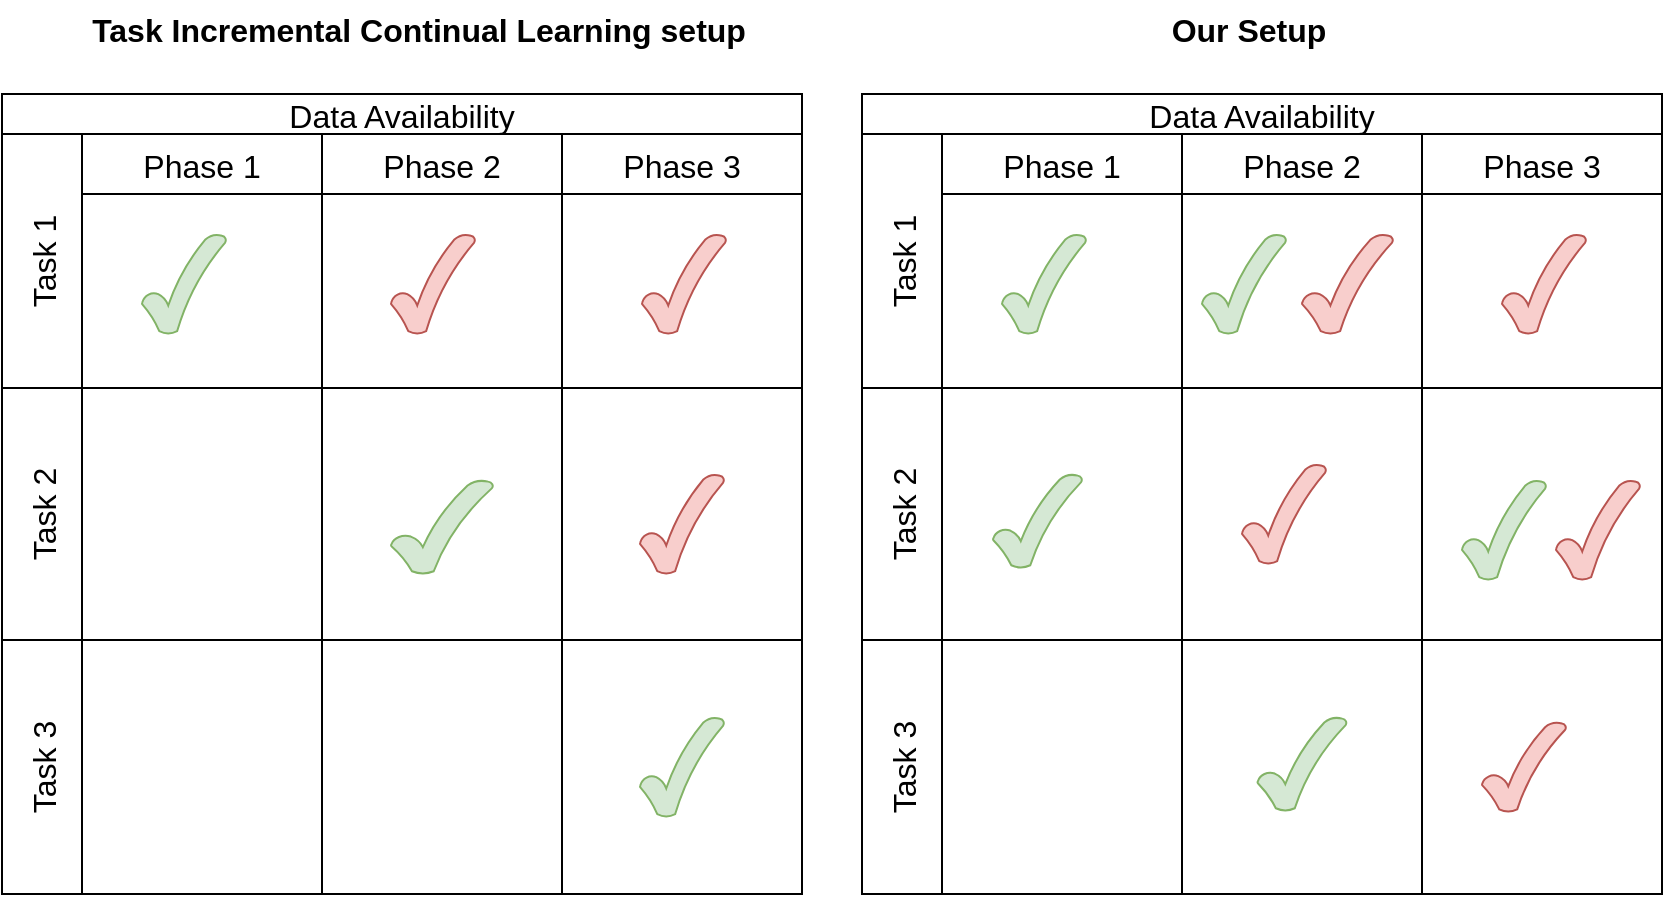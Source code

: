<mxfile version="24.5.4" type="github">
  <diagram name="Page-1" id="Sgc5ljIgetAQjRdi-y6E">
    <mxGraphModel dx="1242" dy="701" grid="1" gridSize="10" guides="1" tooltips="1" connect="1" arrows="1" fold="1" page="1" pageScale="1" pageWidth="850" pageHeight="1100" math="0" shadow="0">
      <root>
        <mxCell id="0" />
        <mxCell id="1" parent="0" />
        <mxCell id="eU74bSJVZi2-KE8Z9VMp-1" value="Data Availability" style="shape=table;childLayout=tableLayout;startSize=20;collapsible=0;recursiveResize=0;expand=0;fontSize=16;" vertex="1" parent="1">
          <mxGeometry x="7" y="80" width="400" height="400" as="geometry" />
        </mxCell>
        <mxCell id="eU74bSJVZi2-KE8Z9VMp-2" value="Task 1" style="shape=tableRow;horizontal=0;swimlaneHead=0;swimlaneBody=0;top=0;left=0;strokeColor=inherit;bottom=0;right=0;dropTarget=0;fontStyle=0;fillColor=none;points=[[0,0.5],[1,0.5]];portConstraint=eastwest;startSize=40;collapsible=0;recursiveResize=0;expand=0;fontSize=16;" vertex="1" parent="eU74bSJVZi2-KE8Z9VMp-1">
          <mxGeometry y="20" width="400" height="127" as="geometry" />
        </mxCell>
        <mxCell id="eU74bSJVZi2-KE8Z9VMp-3" value="Phase 1" style="swimlane;swimlaneHead=0;swimlaneBody=0;fontStyle=0;strokeColor=inherit;connectable=0;fillColor=none;startSize=30;collapsible=0;recursiveResize=0;expand=0;fontSize=16;" vertex="1" parent="eU74bSJVZi2-KE8Z9VMp-2">
          <mxGeometry x="40" width="120" height="127" as="geometry">
            <mxRectangle width="120" height="127" as="alternateBounds" />
          </mxGeometry>
        </mxCell>
        <mxCell id="eU74bSJVZi2-KE8Z9VMp-16" value="" style="verticalLabelPosition=bottom;verticalAlign=top;html=1;shape=mxgraph.basic.tick;fillColor=#d5e8d4;strokeColor=#82b366;" vertex="1" parent="eU74bSJVZi2-KE8Z9VMp-3">
          <mxGeometry x="30" y="50" width="42" height="50" as="geometry" />
        </mxCell>
        <mxCell id="eU74bSJVZi2-KE8Z9VMp-4" value="Phase 2" style="swimlane;swimlaneHead=0;swimlaneBody=0;fontStyle=0;strokeColor=inherit;connectable=0;fillColor=none;startSize=30;collapsible=0;recursiveResize=0;expand=0;fontSize=16;" vertex="1" parent="eU74bSJVZi2-KE8Z9VMp-2">
          <mxGeometry x="160" width="120" height="127" as="geometry">
            <mxRectangle width="120" height="127" as="alternateBounds" />
          </mxGeometry>
        </mxCell>
        <mxCell id="eU74bSJVZi2-KE8Z9VMp-19" value="" style="verticalLabelPosition=bottom;verticalAlign=top;html=1;shape=mxgraph.basic.tick;fillColor=#f8cecc;strokeColor=#b85450;" vertex="1" parent="eU74bSJVZi2-KE8Z9VMp-4">
          <mxGeometry x="34.5" y="50" width="42" height="50" as="geometry" />
        </mxCell>
        <mxCell id="eU74bSJVZi2-KE8Z9VMp-5" value="Phase 3" style="swimlane;swimlaneHead=0;swimlaneBody=0;fontStyle=0;strokeColor=inherit;connectable=0;fillColor=none;startSize=30;collapsible=0;recursiveResize=0;expand=0;fontSize=16;" vertex="1" parent="eU74bSJVZi2-KE8Z9VMp-2">
          <mxGeometry x="280" width="120" height="127" as="geometry">
            <mxRectangle width="120" height="127" as="alternateBounds" />
          </mxGeometry>
        </mxCell>
        <mxCell id="eU74bSJVZi2-KE8Z9VMp-20" value="" style="verticalLabelPosition=bottom;verticalAlign=top;html=1;shape=mxgraph.basic.tick;fillColor=#f8cecc;strokeColor=#b85450;" vertex="1" parent="eU74bSJVZi2-KE8Z9VMp-5">
          <mxGeometry x="40" y="50" width="42" height="50" as="geometry" />
        </mxCell>
        <mxCell id="eU74bSJVZi2-KE8Z9VMp-6" value="Task 2" style="shape=tableRow;horizontal=0;swimlaneHead=0;swimlaneBody=0;top=0;left=0;strokeColor=inherit;bottom=0;right=0;dropTarget=0;fontStyle=0;fillColor=none;points=[[0,0.5],[1,0.5]];portConstraint=eastwest;startSize=40;collapsible=0;recursiveResize=0;expand=0;fontSize=16;" vertex="1" parent="eU74bSJVZi2-KE8Z9VMp-1">
          <mxGeometry y="147" width="400" height="126" as="geometry" />
        </mxCell>
        <mxCell id="eU74bSJVZi2-KE8Z9VMp-7" value="" style="swimlane;swimlaneHead=0;swimlaneBody=0;fontStyle=0;connectable=0;strokeColor=inherit;fillColor=none;startSize=0;collapsible=0;recursiveResize=0;expand=0;fontSize=16;" vertex="1" parent="eU74bSJVZi2-KE8Z9VMp-6">
          <mxGeometry x="40" width="120" height="126" as="geometry">
            <mxRectangle width="120" height="126" as="alternateBounds" />
          </mxGeometry>
        </mxCell>
        <mxCell id="eU74bSJVZi2-KE8Z9VMp-8" value="" style="swimlane;swimlaneHead=0;swimlaneBody=0;fontStyle=0;connectable=0;strokeColor=inherit;fillColor=none;startSize=0;collapsible=0;recursiveResize=0;expand=0;fontSize=16;" vertex="1" parent="eU74bSJVZi2-KE8Z9VMp-6">
          <mxGeometry x="160" width="120" height="126" as="geometry">
            <mxRectangle width="120" height="126" as="alternateBounds" />
          </mxGeometry>
        </mxCell>
        <mxCell id="eU74bSJVZi2-KE8Z9VMp-15" value="" style="verticalLabelPosition=bottom;verticalAlign=top;html=1;shape=mxgraph.basic.tick;fillColor=#d5e8d4;strokeColor=#82b366;" vertex="1" parent="eU74bSJVZi2-KE8Z9VMp-8">
          <mxGeometry x="34.5" y="46" width="51" height="47" as="geometry" />
        </mxCell>
        <mxCell id="eU74bSJVZi2-KE8Z9VMp-9" value="" style="swimlane;swimlaneHead=0;swimlaneBody=0;fontStyle=0;connectable=0;strokeColor=inherit;fillColor=none;startSize=0;collapsible=0;recursiveResize=0;expand=0;fontSize=16;" vertex="1" parent="eU74bSJVZi2-KE8Z9VMp-6">
          <mxGeometry x="280" width="120" height="126" as="geometry">
            <mxRectangle width="120" height="126" as="alternateBounds" />
          </mxGeometry>
        </mxCell>
        <mxCell id="eU74bSJVZi2-KE8Z9VMp-21" value="" style="verticalLabelPosition=bottom;verticalAlign=top;html=1;shape=mxgraph.basic.tick;fillColor=#f8cecc;strokeColor=#b85450;" vertex="1" parent="eU74bSJVZi2-KE8Z9VMp-9">
          <mxGeometry x="39" y="43" width="42" height="50" as="geometry" />
        </mxCell>
        <mxCell id="eU74bSJVZi2-KE8Z9VMp-10" value="Task 3" style="shape=tableRow;horizontal=0;swimlaneHead=0;swimlaneBody=0;top=0;left=0;strokeColor=inherit;bottom=0;right=0;dropTarget=0;fontStyle=0;fillColor=none;points=[[0,0.5],[1,0.5]];portConstraint=eastwest;startSize=40;collapsible=0;recursiveResize=0;expand=0;fontSize=16;" vertex="1" parent="eU74bSJVZi2-KE8Z9VMp-1">
          <mxGeometry y="273" width="400" height="127" as="geometry" />
        </mxCell>
        <mxCell id="eU74bSJVZi2-KE8Z9VMp-11" value="" style="swimlane;swimlaneHead=0;swimlaneBody=0;fontStyle=0;connectable=0;strokeColor=inherit;fillColor=none;startSize=0;collapsible=0;recursiveResize=0;expand=0;fontSize=16;" vertex="1" parent="eU74bSJVZi2-KE8Z9VMp-10">
          <mxGeometry x="40" width="120" height="127" as="geometry">
            <mxRectangle width="120" height="127" as="alternateBounds" />
          </mxGeometry>
        </mxCell>
        <mxCell id="eU74bSJVZi2-KE8Z9VMp-12" value="" style="swimlane;swimlaneHead=0;swimlaneBody=0;fontStyle=0;connectable=0;strokeColor=inherit;fillColor=none;startSize=0;collapsible=0;recursiveResize=0;expand=0;fontSize=16;" vertex="1" parent="eU74bSJVZi2-KE8Z9VMp-10">
          <mxGeometry x="160" width="120" height="127" as="geometry">
            <mxRectangle width="120" height="127" as="alternateBounds" />
          </mxGeometry>
        </mxCell>
        <mxCell id="eU74bSJVZi2-KE8Z9VMp-13" value="" style="swimlane;swimlaneHead=0;swimlaneBody=0;fontStyle=0;connectable=0;strokeColor=inherit;fillColor=none;startSize=0;collapsible=0;recursiveResize=0;expand=0;fontSize=16;" vertex="1" parent="eU74bSJVZi2-KE8Z9VMp-10">
          <mxGeometry x="280" width="120" height="127" as="geometry">
            <mxRectangle width="120" height="127" as="alternateBounds" />
          </mxGeometry>
        </mxCell>
        <mxCell id="eU74bSJVZi2-KE8Z9VMp-17" value="" style="verticalLabelPosition=bottom;verticalAlign=top;html=1;shape=mxgraph.basic.tick;fillColor=#d5e8d4;strokeColor=#82b366;" vertex="1" parent="eU74bSJVZi2-KE8Z9VMp-13">
          <mxGeometry x="39" y="38.5" width="42" height="50" as="geometry" />
        </mxCell>
        <mxCell id="eU74bSJVZi2-KE8Z9VMp-22" value="Data Availability" style="shape=table;childLayout=tableLayout;startSize=20;collapsible=0;recursiveResize=0;expand=0;fontSize=16;" vertex="1" parent="1">
          <mxGeometry x="437" y="80" width="400" height="400" as="geometry" />
        </mxCell>
        <mxCell id="eU74bSJVZi2-KE8Z9VMp-23" value="Task 1" style="shape=tableRow;horizontal=0;swimlaneHead=0;swimlaneBody=0;top=0;left=0;strokeColor=inherit;bottom=0;right=0;dropTarget=0;fontStyle=0;fillColor=none;points=[[0,0.5],[1,0.5]];portConstraint=eastwest;startSize=40;collapsible=0;recursiveResize=0;expand=0;fontSize=16;" vertex="1" parent="eU74bSJVZi2-KE8Z9VMp-22">
          <mxGeometry y="20" width="400" height="127" as="geometry" />
        </mxCell>
        <mxCell id="eU74bSJVZi2-KE8Z9VMp-24" value="Phase 1" style="swimlane;swimlaneHead=0;swimlaneBody=0;fontStyle=0;strokeColor=inherit;connectable=0;fillColor=none;startSize=30;collapsible=0;recursiveResize=0;expand=0;fontSize=16;" vertex="1" parent="eU74bSJVZi2-KE8Z9VMp-23">
          <mxGeometry x="40" width="120" height="127" as="geometry">
            <mxRectangle width="120" height="127" as="alternateBounds" />
          </mxGeometry>
        </mxCell>
        <mxCell id="eU74bSJVZi2-KE8Z9VMp-25" value="" style="verticalLabelPosition=bottom;verticalAlign=top;html=1;shape=mxgraph.basic.tick;fillColor=#d5e8d4;strokeColor=#82b366;" vertex="1" parent="eU74bSJVZi2-KE8Z9VMp-24">
          <mxGeometry x="30" y="50" width="42" height="50" as="geometry" />
        </mxCell>
        <mxCell id="eU74bSJVZi2-KE8Z9VMp-26" value="Phase 2" style="swimlane;swimlaneHead=0;swimlaneBody=0;fontStyle=0;strokeColor=inherit;connectable=0;fillColor=none;startSize=30;collapsible=0;recursiveResize=0;expand=0;fontSize=16;" vertex="1" parent="eU74bSJVZi2-KE8Z9VMp-23">
          <mxGeometry x="160" width="120" height="127" as="geometry">
            <mxRectangle width="120" height="127" as="alternateBounds" />
          </mxGeometry>
        </mxCell>
        <mxCell id="eU74bSJVZi2-KE8Z9VMp-27" value="" style="verticalLabelPosition=bottom;verticalAlign=top;html=1;shape=mxgraph.basic.tick;fillColor=#f8cecc;strokeColor=#b85450;" vertex="1" parent="eU74bSJVZi2-KE8Z9VMp-26">
          <mxGeometry x="60" y="50" width="45.5" height="50" as="geometry" />
        </mxCell>
        <mxCell id="eU74bSJVZi2-KE8Z9VMp-41" value="" style="verticalLabelPosition=bottom;verticalAlign=top;html=1;shape=mxgraph.basic.tick;fillColor=#d5e8d4;strokeColor=#82b366;" vertex="1" parent="eU74bSJVZi2-KE8Z9VMp-26">
          <mxGeometry x="10" y="50" width="42" height="50" as="geometry" />
        </mxCell>
        <mxCell id="eU74bSJVZi2-KE8Z9VMp-28" value="Phase 3" style="swimlane;swimlaneHead=0;swimlaneBody=0;fontStyle=0;strokeColor=inherit;connectable=0;fillColor=none;startSize=30;collapsible=0;recursiveResize=0;expand=0;fontSize=16;" vertex="1" parent="eU74bSJVZi2-KE8Z9VMp-23">
          <mxGeometry x="280" width="120" height="127" as="geometry">
            <mxRectangle width="120" height="127" as="alternateBounds" />
          </mxGeometry>
        </mxCell>
        <mxCell id="eU74bSJVZi2-KE8Z9VMp-29" value="" style="verticalLabelPosition=bottom;verticalAlign=top;html=1;shape=mxgraph.basic.tick;fillColor=#f8cecc;strokeColor=#b85450;" vertex="1" parent="eU74bSJVZi2-KE8Z9VMp-28">
          <mxGeometry x="40" y="50" width="42" height="50" as="geometry" />
        </mxCell>
        <mxCell id="eU74bSJVZi2-KE8Z9VMp-30" value="Task 2" style="shape=tableRow;horizontal=0;swimlaneHead=0;swimlaneBody=0;top=0;left=0;strokeColor=inherit;bottom=0;right=0;dropTarget=0;fontStyle=0;fillColor=none;points=[[0,0.5],[1,0.5]];portConstraint=eastwest;startSize=40;collapsible=0;recursiveResize=0;expand=0;fontSize=16;" vertex="1" parent="eU74bSJVZi2-KE8Z9VMp-22">
          <mxGeometry y="147" width="400" height="126" as="geometry" />
        </mxCell>
        <mxCell id="eU74bSJVZi2-KE8Z9VMp-31" value="" style="swimlane;swimlaneHead=0;swimlaneBody=0;fontStyle=0;connectable=0;strokeColor=inherit;fillColor=none;startSize=0;collapsible=0;recursiveResize=0;expand=0;fontSize=16;" vertex="1" parent="eU74bSJVZi2-KE8Z9VMp-30">
          <mxGeometry x="40" width="120" height="126" as="geometry">
            <mxRectangle width="120" height="126" as="alternateBounds" />
          </mxGeometry>
        </mxCell>
        <mxCell id="eU74bSJVZi2-KE8Z9VMp-33" value="" style="verticalLabelPosition=bottom;verticalAlign=top;html=1;shape=mxgraph.basic.tick;fillColor=#d5e8d4;strokeColor=#82b366;" vertex="1" parent="eU74bSJVZi2-KE8Z9VMp-31">
          <mxGeometry x="25.5" y="43" width="44.5" height="47" as="geometry" />
        </mxCell>
        <mxCell id="eU74bSJVZi2-KE8Z9VMp-32" value="" style="swimlane;swimlaneHead=0;swimlaneBody=0;fontStyle=0;connectable=0;strokeColor=inherit;fillColor=none;startSize=0;collapsible=0;recursiveResize=0;expand=0;fontSize=16;" vertex="1" parent="eU74bSJVZi2-KE8Z9VMp-30">
          <mxGeometry x="160" width="120" height="126" as="geometry">
            <mxRectangle width="120" height="126" as="alternateBounds" />
          </mxGeometry>
        </mxCell>
        <mxCell id="eU74bSJVZi2-KE8Z9VMp-35" value="" style="verticalLabelPosition=bottom;verticalAlign=top;html=1;shape=mxgraph.basic.tick;fillColor=#f8cecc;strokeColor=#b85450;" vertex="1" parent="eU74bSJVZi2-KE8Z9VMp-32">
          <mxGeometry x="30" y="38" width="42" height="50" as="geometry" />
        </mxCell>
        <mxCell id="eU74bSJVZi2-KE8Z9VMp-34" value="" style="swimlane;swimlaneHead=0;swimlaneBody=0;fontStyle=0;connectable=0;strokeColor=inherit;fillColor=none;startSize=0;collapsible=0;recursiveResize=0;expand=0;fontSize=16;" vertex="1" parent="eU74bSJVZi2-KE8Z9VMp-30">
          <mxGeometry x="280" width="120" height="126" as="geometry">
            <mxRectangle width="120" height="126" as="alternateBounds" />
          </mxGeometry>
        </mxCell>
        <mxCell id="eU74bSJVZi2-KE8Z9VMp-42" value="" style="verticalLabelPosition=bottom;verticalAlign=top;html=1;shape=mxgraph.basic.tick;fillColor=#f8cecc;strokeColor=#b85450;" vertex="1" parent="eU74bSJVZi2-KE8Z9VMp-34">
          <mxGeometry x="67" y="46" width="42" height="50" as="geometry" />
        </mxCell>
        <mxCell id="eU74bSJVZi2-KE8Z9VMp-40" value="" style="verticalLabelPosition=bottom;verticalAlign=top;html=1;shape=mxgraph.basic.tick;fillColor=#d5e8d4;strokeColor=#82b366;" vertex="1" parent="eU74bSJVZi2-KE8Z9VMp-34">
          <mxGeometry x="20" y="46" width="42" height="50" as="geometry" />
        </mxCell>
        <mxCell id="eU74bSJVZi2-KE8Z9VMp-36" value="Task 3" style="shape=tableRow;horizontal=0;swimlaneHead=0;swimlaneBody=0;top=0;left=0;strokeColor=inherit;bottom=0;right=0;dropTarget=0;fontStyle=0;fillColor=none;points=[[0,0.5],[1,0.5]];portConstraint=eastwest;startSize=40;collapsible=0;recursiveResize=0;expand=0;fontSize=16;" vertex="1" parent="eU74bSJVZi2-KE8Z9VMp-22">
          <mxGeometry y="273" width="400" height="127" as="geometry" />
        </mxCell>
        <mxCell id="eU74bSJVZi2-KE8Z9VMp-37" value="" style="swimlane;swimlaneHead=0;swimlaneBody=0;fontStyle=0;connectable=0;strokeColor=inherit;fillColor=none;startSize=0;collapsible=0;recursiveResize=0;expand=0;fontSize=16;" vertex="1" parent="eU74bSJVZi2-KE8Z9VMp-36">
          <mxGeometry x="40" width="120" height="127" as="geometry">
            <mxRectangle width="120" height="127" as="alternateBounds" />
          </mxGeometry>
        </mxCell>
        <mxCell id="eU74bSJVZi2-KE8Z9VMp-38" value="" style="swimlane;swimlaneHead=0;swimlaneBody=0;fontStyle=0;connectable=0;strokeColor=inherit;fillColor=none;startSize=0;collapsible=0;recursiveResize=0;expand=0;fontSize=16;" vertex="1" parent="eU74bSJVZi2-KE8Z9VMp-36">
          <mxGeometry x="160" width="120" height="127" as="geometry">
            <mxRectangle width="120" height="127" as="alternateBounds" />
          </mxGeometry>
        </mxCell>
        <mxCell id="eU74bSJVZi2-KE8Z9VMp-44" value="" style="verticalLabelPosition=bottom;verticalAlign=top;html=1;shape=mxgraph.basic.tick;fillColor=#d5e8d4;strokeColor=#82b366;" vertex="1" parent="eU74bSJVZi2-KE8Z9VMp-38">
          <mxGeometry x="37.75" y="38.5" width="44.5" height="47" as="geometry" />
        </mxCell>
        <mxCell id="eU74bSJVZi2-KE8Z9VMp-39" value="" style="swimlane;swimlaneHead=0;swimlaneBody=0;fontStyle=0;connectable=0;strokeColor=inherit;fillColor=none;startSize=0;collapsible=0;recursiveResize=0;expand=0;fontSize=16;" vertex="1" parent="eU74bSJVZi2-KE8Z9VMp-36">
          <mxGeometry x="280" width="120" height="127" as="geometry">
            <mxRectangle width="120" height="127" as="alternateBounds" />
          </mxGeometry>
        </mxCell>
        <mxCell id="eU74bSJVZi2-KE8Z9VMp-43" value="" style="verticalLabelPosition=bottom;verticalAlign=top;html=1;shape=mxgraph.basic.tick;fillColor=#f8cecc;strokeColor=#b85450;" vertex="1" parent="eU74bSJVZi2-KE8Z9VMp-39">
          <mxGeometry x="30" y="41" width="42" height="45" as="geometry" />
        </mxCell>
        <mxCell id="eU74bSJVZi2-KE8Z9VMp-45" value="&lt;b&gt;&lt;font style=&quot;font-size: 16px;&quot;&gt;Task Incremental Continual Learning setup&lt;/font&gt;&lt;/b&gt;" style="text;html=1;align=center;verticalAlign=middle;resizable=0;points=[];autosize=1;strokeColor=none;fillColor=none;" vertex="1" parent="1">
          <mxGeometry x="40" y="33" width="350" height="30" as="geometry" />
        </mxCell>
        <mxCell id="eU74bSJVZi2-KE8Z9VMp-46" value="&lt;b&gt;&lt;font style=&quot;font-size: 16px;&quot;&gt;Our Setup&lt;/font&gt;&lt;/b&gt;" style="text;html=1;align=center;verticalAlign=middle;resizable=0;points=[];autosize=1;strokeColor=none;fillColor=none;" vertex="1" parent="1">
          <mxGeometry x="580" y="33" width="100" height="30" as="geometry" />
        </mxCell>
      </root>
    </mxGraphModel>
  </diagram>
</mxfile>
